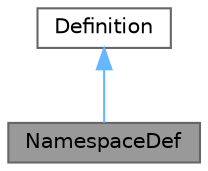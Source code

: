 digraph "NamespaceDef"
{
 // INTERACTIVE_SVG=YES
 // LATEX_PDF_SIZE
  bgcolor="transparent";
  edge [fontname=Helvetica,fontsize=10,labelfontname=Helvetica,labelfontsize=10];
  node [fontname=Helvetica,fontsize=10,shape=box,height=0.2,width=0.4];
  Node1 [label="NamespaceDef",height=0.2,width=0.4,color="gray40", fillcolor="grey60", style="filled", fontcolor="black",tooltip="An abstract interface of a namespace symbol."];
  Node2 -> Node1 [dir="back",color="steelblue1",style="solid"];
  Node2 [label="Definition",height=0.2,width=0.4,color="gray40", fillcolor="white", style="filled",URL="$d5/dcc/class_definition.html",tooltip="The common base class of all entity definitions found in the sources."];
}
